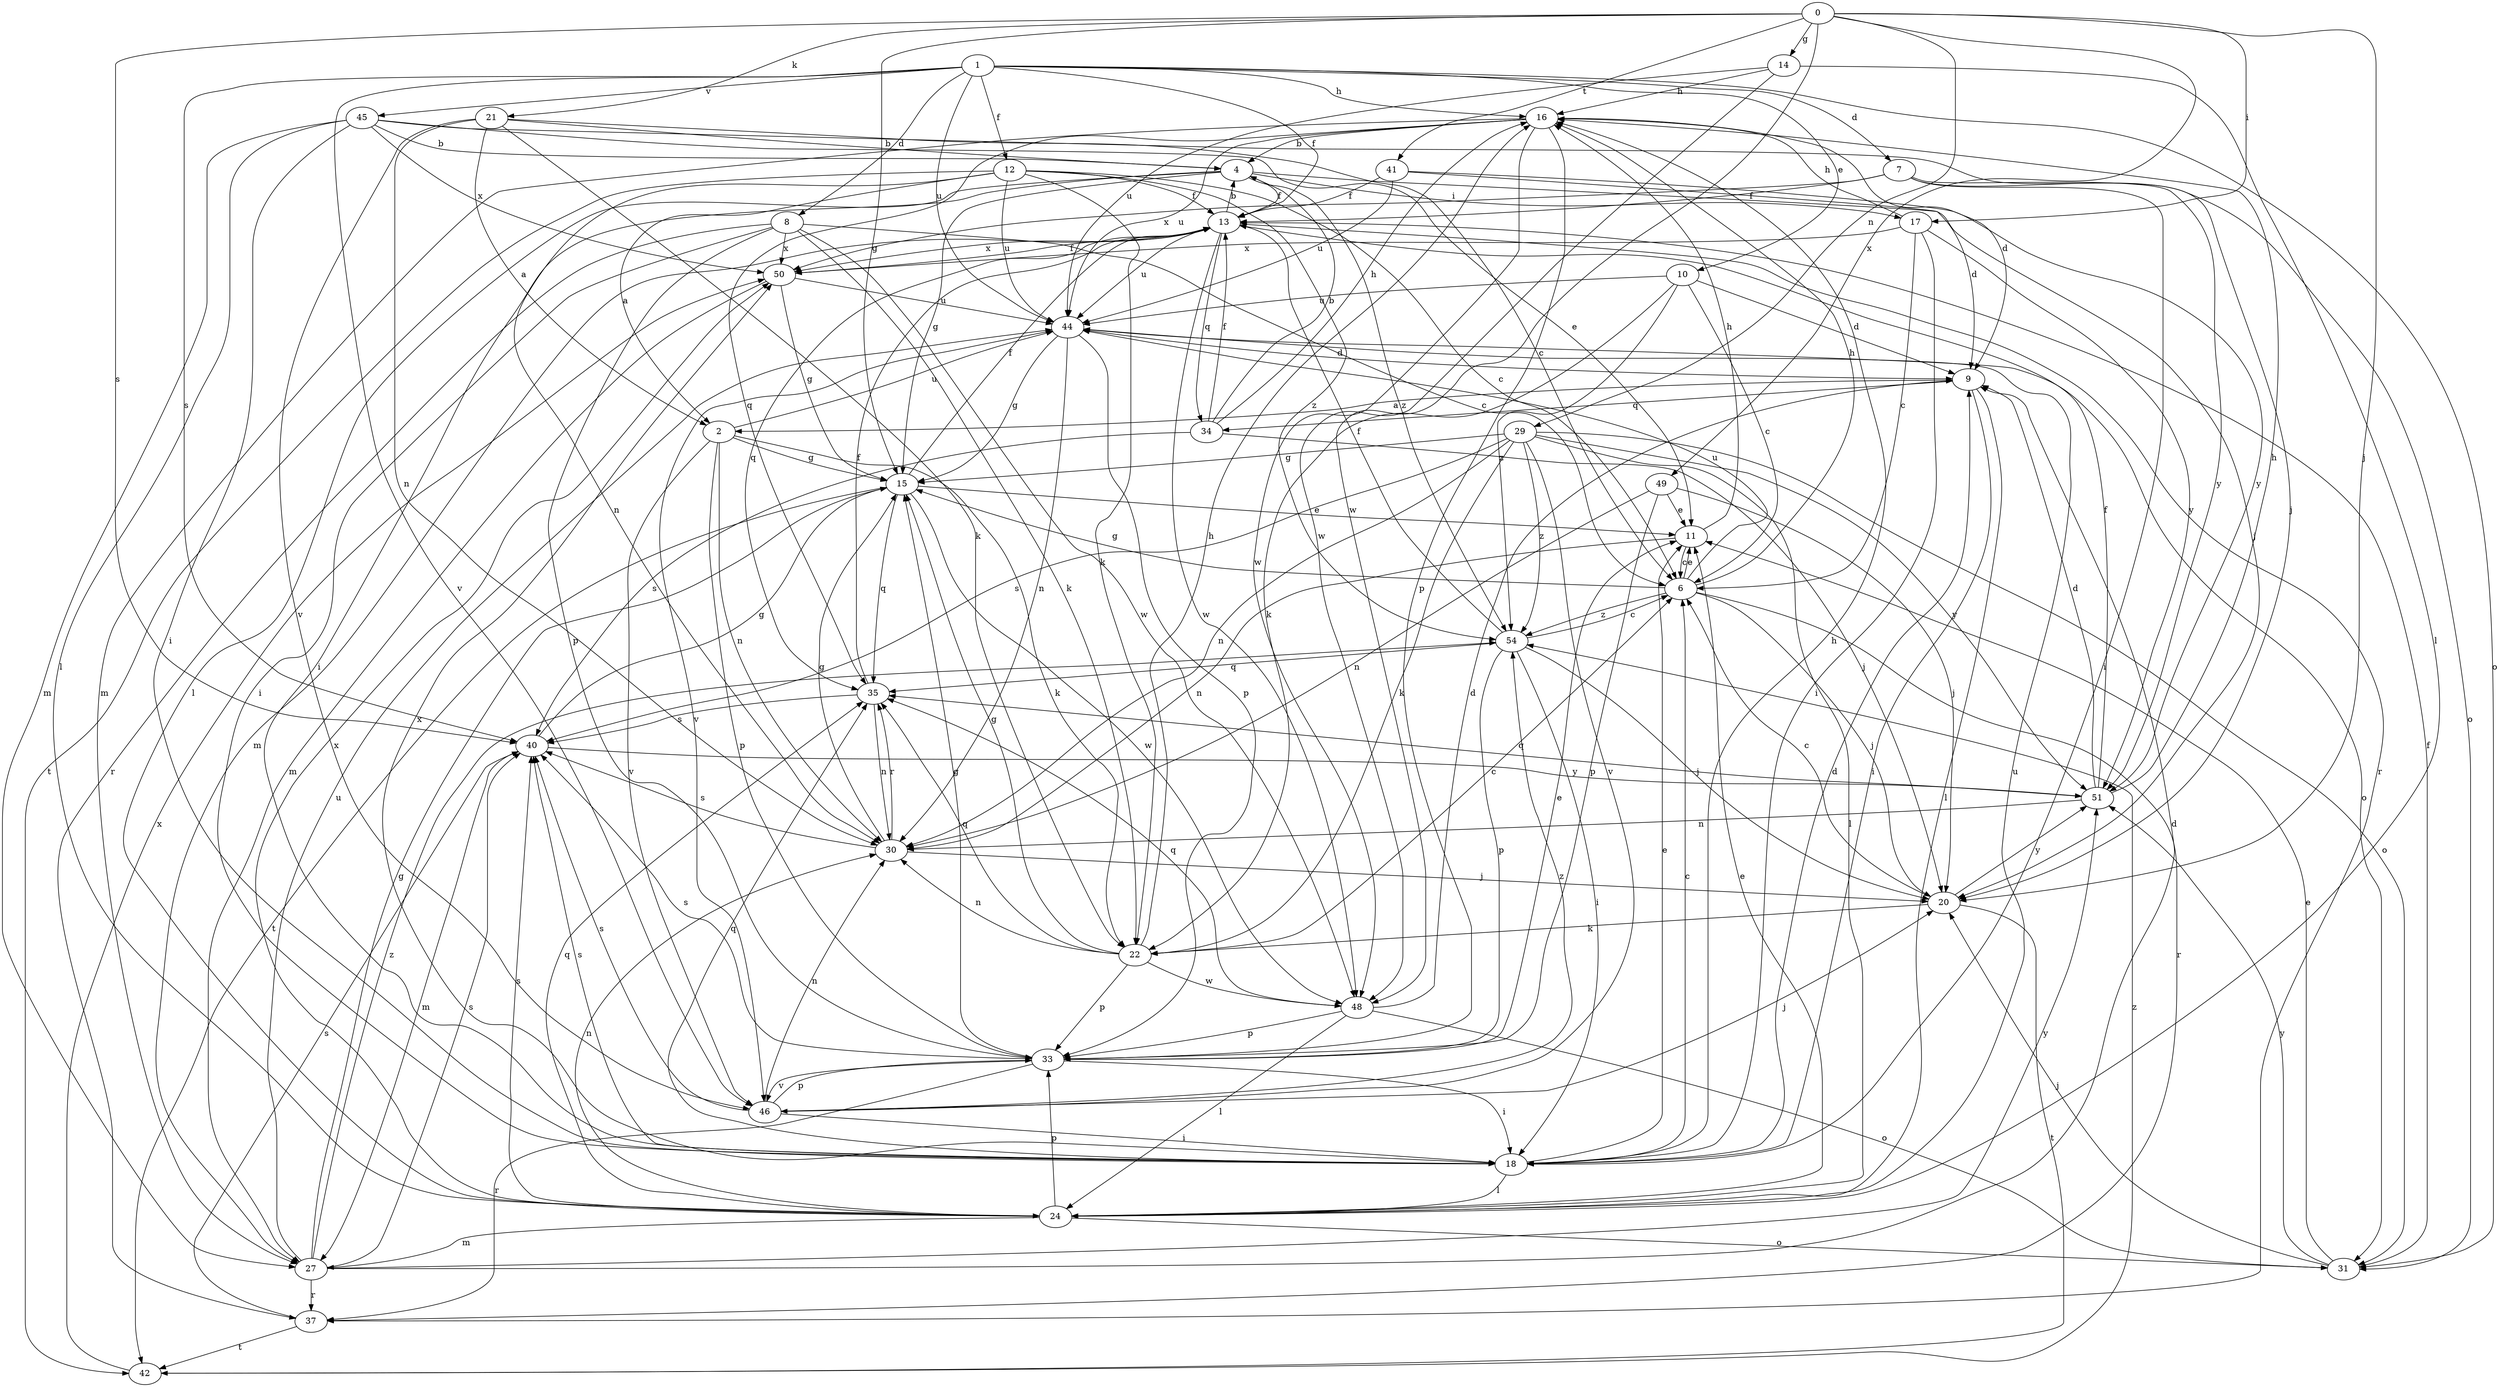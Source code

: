 strict digraph  {
0;
1;
2;
4;
6;
7;
8;
9;
10;
11;
12;
13;
14;
15;
16;
17;
18;
20;
21;
22;
24;
27;
29;
30;
31;
33;
34;
35;
37;
40;
41;
42;
44;
45;
46;
48;
49;
50;
51;
54;
0 -> 14  [label=g];
0 -> 15  [label=g];
0 -> 17  [label=i];
0 -> 20  [label=j];
0 -> 21  [label=k];
0 -> 29  [label=n];
0 -> 40  [label=s];
0 -> 41  [label=t];
0 -> 48  [label=w];
0 -> 49  [label=x];
1 -> 7  [label=d];
1 -> 8  [label=d];
1 -> 10  [label=e];
1 -> 12  [label=f];
1 -> 13  [label=f];
1 -> 16  [label=h];
1 -> 31  [label=o];
1 -> 40  [label=s];
1 -> 44  [label=u];
1 -> 45  [label=v];
1 -> 46  [label=v];
2 -> 15  [label=g];
2 -> 22  [label=k];
2 -> 30  [label=n];
2 -> 33  [label=p];
2 -> 44  [label=u];
2 -> 46  [label=v];
4 -> 13  [label=f];
4 -> 15  [label=g];
4 -> 17  [label=i];
4 -> 18  [label=i];
4 -> 20  [label=j];
4 -> 24  [label=l];
4 -> 54  [label=z];
6 -> 11  [label=e];
6 -> 15  [label=g];
6 -> 16  [label=h];
6 -> 20  [label=j];
6 -> 37  [label=r];
6 -> 44  [label=u];
6 -> 54  [label=z];
7 -> 13  [label=f];
7 -> 18  [label=i];
7 -> 31  [label=o];
7 -> 50  [label=x];
7 -> 51  [label=y];
8 -> 6  [label=c];
8 -> 18  [label=i];
8 -> 22  [label=k];
8 -> 33  [label=p];
8 -> 37  [label=r];
8 -> 48  [label=w];
8 -> 50  [label=x];
9 -> 2  [label=a];
9 -> 18  [label=i];
9 -> 24  [label=l];
9 -> 34  [label=q];
10 -> 6  [label=c];
10 -> 9  [label=d];
10 -> 22  [label=k];
10 -> 44  [label=u];
10 -> 54  [label=z];
11 -> 6  [label=c];
11 -> 16  [label=h];
11 -> 30  [label=n];
12 -> 2  [label=a];
12 -> 6  [label=c];
12 -> 13  [label=f];
12 -> 22  [label=k];
12 -> 30  [label=n];
12 -> 42  [label=t];
12 -> 44  [label=u];
12 -> 54  [label=z];
13 -> 4  [label=b];
13 -> 27  [label=m];
13 -> 34  [label=q];
13 -> 35  [label=q];
13 -> 37  [label=r];
13 -> 44  [label=u];
13 -> 48  [label=w];
13 -> 50  [label=x];
14 -> 16  [label=h];
14 -> 24  [label=l];
14 -> 44  [label=u];
14 -> 48  [label=w];
15 -> 11  [label=e];
15 -> 13  [label=f];
15 -> 35  [label=q];
15 -> 42  [label=t];
15 -> 48  [label=w];
16 -> 4  [label=b];
16 -> 9  [label=d];
16 -> 27  [label=m];
16 -> 33  [label=p];
16 -> 35  [label=q];
16 -> 44  [label=u];
16 -> 48  [label=w];
17 -> 6  [label=c];
17 -> 16  [label=h];
17 -> 18  [label=i];
17 -> 50  [label=x];
17 -> 51  [label=y];
18 -> 6  [label=c];
18 -> 9  [label=d];
18 -> 11  [label=e];
18 -> 16  [label=h];
18 -> 24  [label=l];
18 -> 35  [label=q];
18 -> 40  [label=s];
18 -> 50  [label=x];
20 -> 6  [label=c];
20 -> 22  [label=k];
20 -> 42  [label=t];
20 -> 51  [label=y];
21 -> 2  [label=a];
21 -> 4  [label=b];
21 -> 6  [label=c];
21 -> 22  [label=k];
21 -> 30  [label=n];
21 -> 46  [label=v];
22 -> 6  [label=c];
22 -> 15  [label=g];
22 -> 16  [label=h];
22 -> 30  [label=n];
22 -> 33  [label=p];
22 -> 35  [label=q];
22 -> 48  [label=w];
24 -> 11  [label=e];
24 -> 27  [label=m];
24 -> 30  [label=n];
24 -> 31  [label=o];
24 -> 33  [label=p];
24 -> 35  [label=q];
24 -> 40  [label=s];
24 -> 44  [label=u];
24 -> 50  [label=x];
27 -> 9  [label=d];
27 -> 15  [label=g];
27 -> 37  [label=r];
27 -> 40  [label=s];
27 -> 44  [label=u];
27 -> 51  [label=y];
27 -> 54  [label=z];
29 -> 15  [label=g];
29 -> 22  [label=k];
29 -> 24  [label=l];
29 -> 30  [label=n];
29 -> 31  [label=o];
29 -> 40  [label=s];
29 -> 46  [label=v];
29 -> 51  [label=y];
29 -> 54  [label=z];
30 -> 15  [label=g];
30 -> 20  [label=j];
30 -> 35  [label=r];
30 -> 40  [label=s];
31 -> 11  [label=e];
31 -> 13  [label=f];
31 -> 20  [label=j];
31 -> 51  [label=y];
33 -> 11  [label=e];
33 -> 15  [label=g];
33 -> 18  [label=i];
33 -> 37  [label=r];
33 -> 40  [label=s];
33 -> 46  [label=v];
34 -> 4  [label=b];
34 -> 13  [label=f];
34 -> 16  [label=h];
34 -> 20  [label=j];
34 -> 40  [label=s];
35 -> 13  [label=f];
35 -> 30  [label=n];
35 -> 40  [label=s];
37 -> 40  [label=s];
37 -> 42  [label=t];
40 -> 15  [label=g];
40 -> 27  [label=m];
40 -> 51  [label=y];
41 -> 9  [label=d];
41 -> 13  [label=f];
41 -> 44  [label=u];
41 -> 51  [label=y];
42 -> 50  [label=x];
42 -> 54  [label=z];
44 -> 9  [label=d];
44 -> 15  [label=g];
44 -> 30  [label=n];
44 -> 31  [label=o];
44 -> 33  [label=p];
44 -> 46  [label=v];
45 -> 4  [label=b];
45 -> 11  [label=e];
45 -> 18  [label=i];
45 -> 20  [label=j];
45 -> 24  [label=l];
45 -> 27  [label=m];
45 -> 50  [label=x];
46 -> 18  [label=i];
46 -> 20  [label=j];
46 -> 30  [label=n];
46 -> 33  [label=p];
46 -> 40  [label=s];
46 -> 54  [label=z];
48 -> 9  [label=d];
48 -> 24  [label=l];
48 -> 31  [label=o];
48 -> 33  [label=p];
48 -> 35  [label=q];
49 -> 11  [label=e];
49 -> 20  [label=j];
49 -> 30  [label=n];
49 -> 33  [label=p];
50 -> 13  [label=f];
50 -> 15  [label=g];
50 -> 27  [label=m];
50 -> 44  [label=u];
51 -> 9  [label=d];
51 -> 13  [label=f];
51 -> 16  [label=h];
51 -> 30  [label=n];
51 -> 35  [label=q];
54 -> 6  [label=c];
54 -> 13  [label=f];
54 -> 18  [label=i];
54 -> 20  [label=j];
54 -> 33  [label=p];
54 -> 35  [label=q];
}
